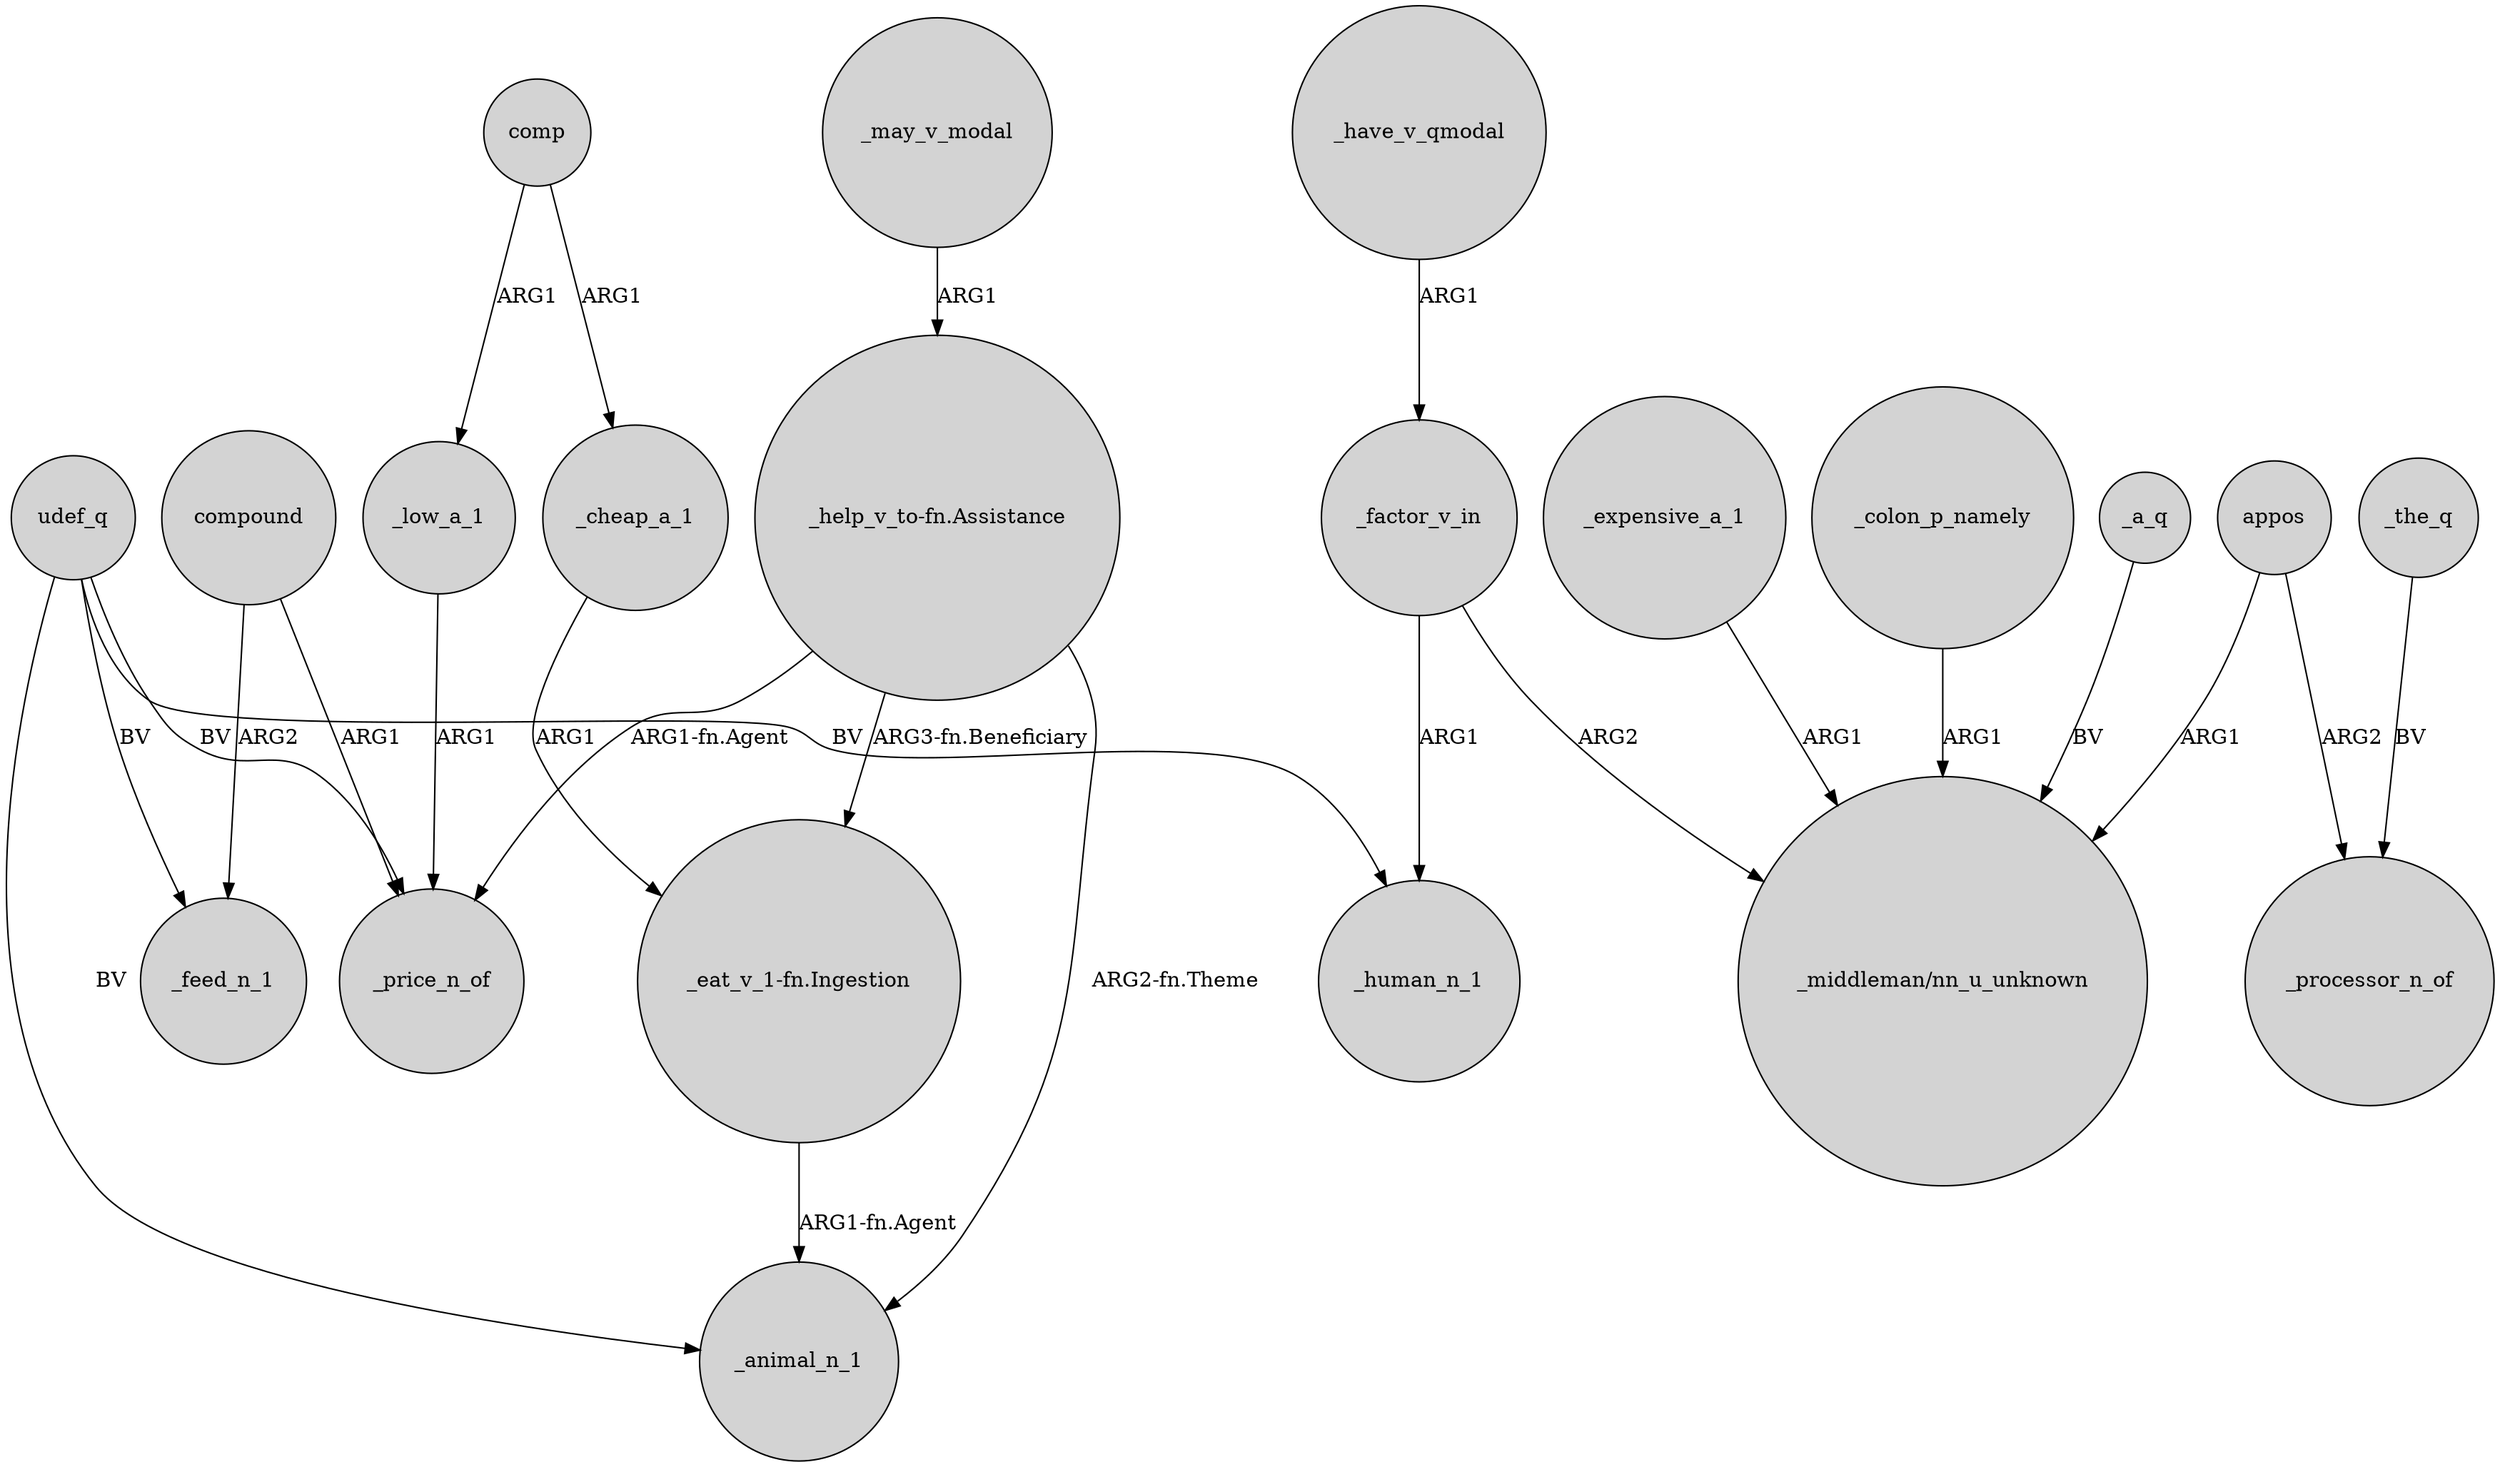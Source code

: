 digraph {
	node [shape=circle style=filled]
	udef_q -> _feed_n_1 [label=BV]
	"_help_v_to-fn.Assistance" -> _price_n_of [label="ARG1-fn.Agent"]
	_factor_v_in -> "_middleman/nn_u_unknown" [label=ARG2]
	udef_q -> _price_n_of [label=BV]
	"_help_v_to-fn.Assistance" -> _animal_n_1 [label="ARG2-fn.Theme"]
	compound -> _feed_n_1 [label=ARG2]
	"_help_v_to-fn.Assistance" -> "_eat_v_1-fn.Ingestion" [label="ARG3-fn.Beneficiary"]
	_colon_p_namely -> "_middleman/nn_u_unknown" [label=ARG1]
	_a_q -> "_middleman/nn_u_unknown" [label=BV]
	_the_q -> _processor_n_of [label=BV]
	udef_q -> _human_n_1 [label=BV]
	comp -> _cheap_a_1 [label=ARG1]
	appos -> "_middleman/nn_u_unknown" [label=ARG1]
	udef_q -> _animal_n_1 [label=BV]
	_expensive_a_1 -> "_middleman/nn_u_unknown" [label=ARG1]
	_factor_v_in -> _human_n_1 [label=ARG1]
	"_eat_v_1-fn.Ingestion" -> _animal_n_1 [label="ARG1-fn.Agent"]
	_may_v_modal -> "_help_v_to-fn.Assistance" [label=ARG1]
	_cheap_a_1 -> "_eat_v_1-fn.Ingestion" [label=ARG1]
	appos -> _processor_n_of [label=ARG2]
	compound -> _price_n_of [label=ARG1]
	_low_a_1 -> _price_n_of [label=ARG1]
	_have_v_qmodal -> _factor_v_in [label=ARG1]
	comp -> _low_a_1 [label=ARG1]
}
